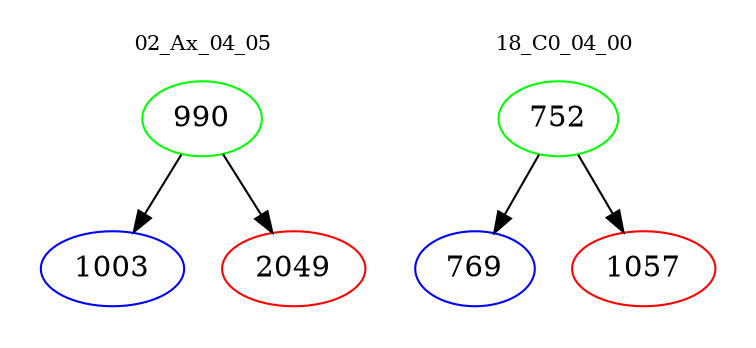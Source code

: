 digraph{
subgraph cluster_0 {
color = white
label = "02_Ax_04_05";
fontsize=10;
T0_990 [label="990", color="green"]
T0_990 -> T0_1003 [color="black"]
T0_1003 [label="1003", color="blue"]
T0_990 -> T0_2049 [color="black"]
T0_2049 [label="2049", color="red"]
}
subgraph cluster_1 {
color = white
label = "18_C0_04_00";
fontsize=10;
T1_752 [label="752", color="green"]
T1_752 -> T1_769 [color="black"]
T1_769 [label="769", color="blue"]
T1_752 -> T1_1057 [color="black"]
T1_1057 [label="1057", color="red"]
}
}
